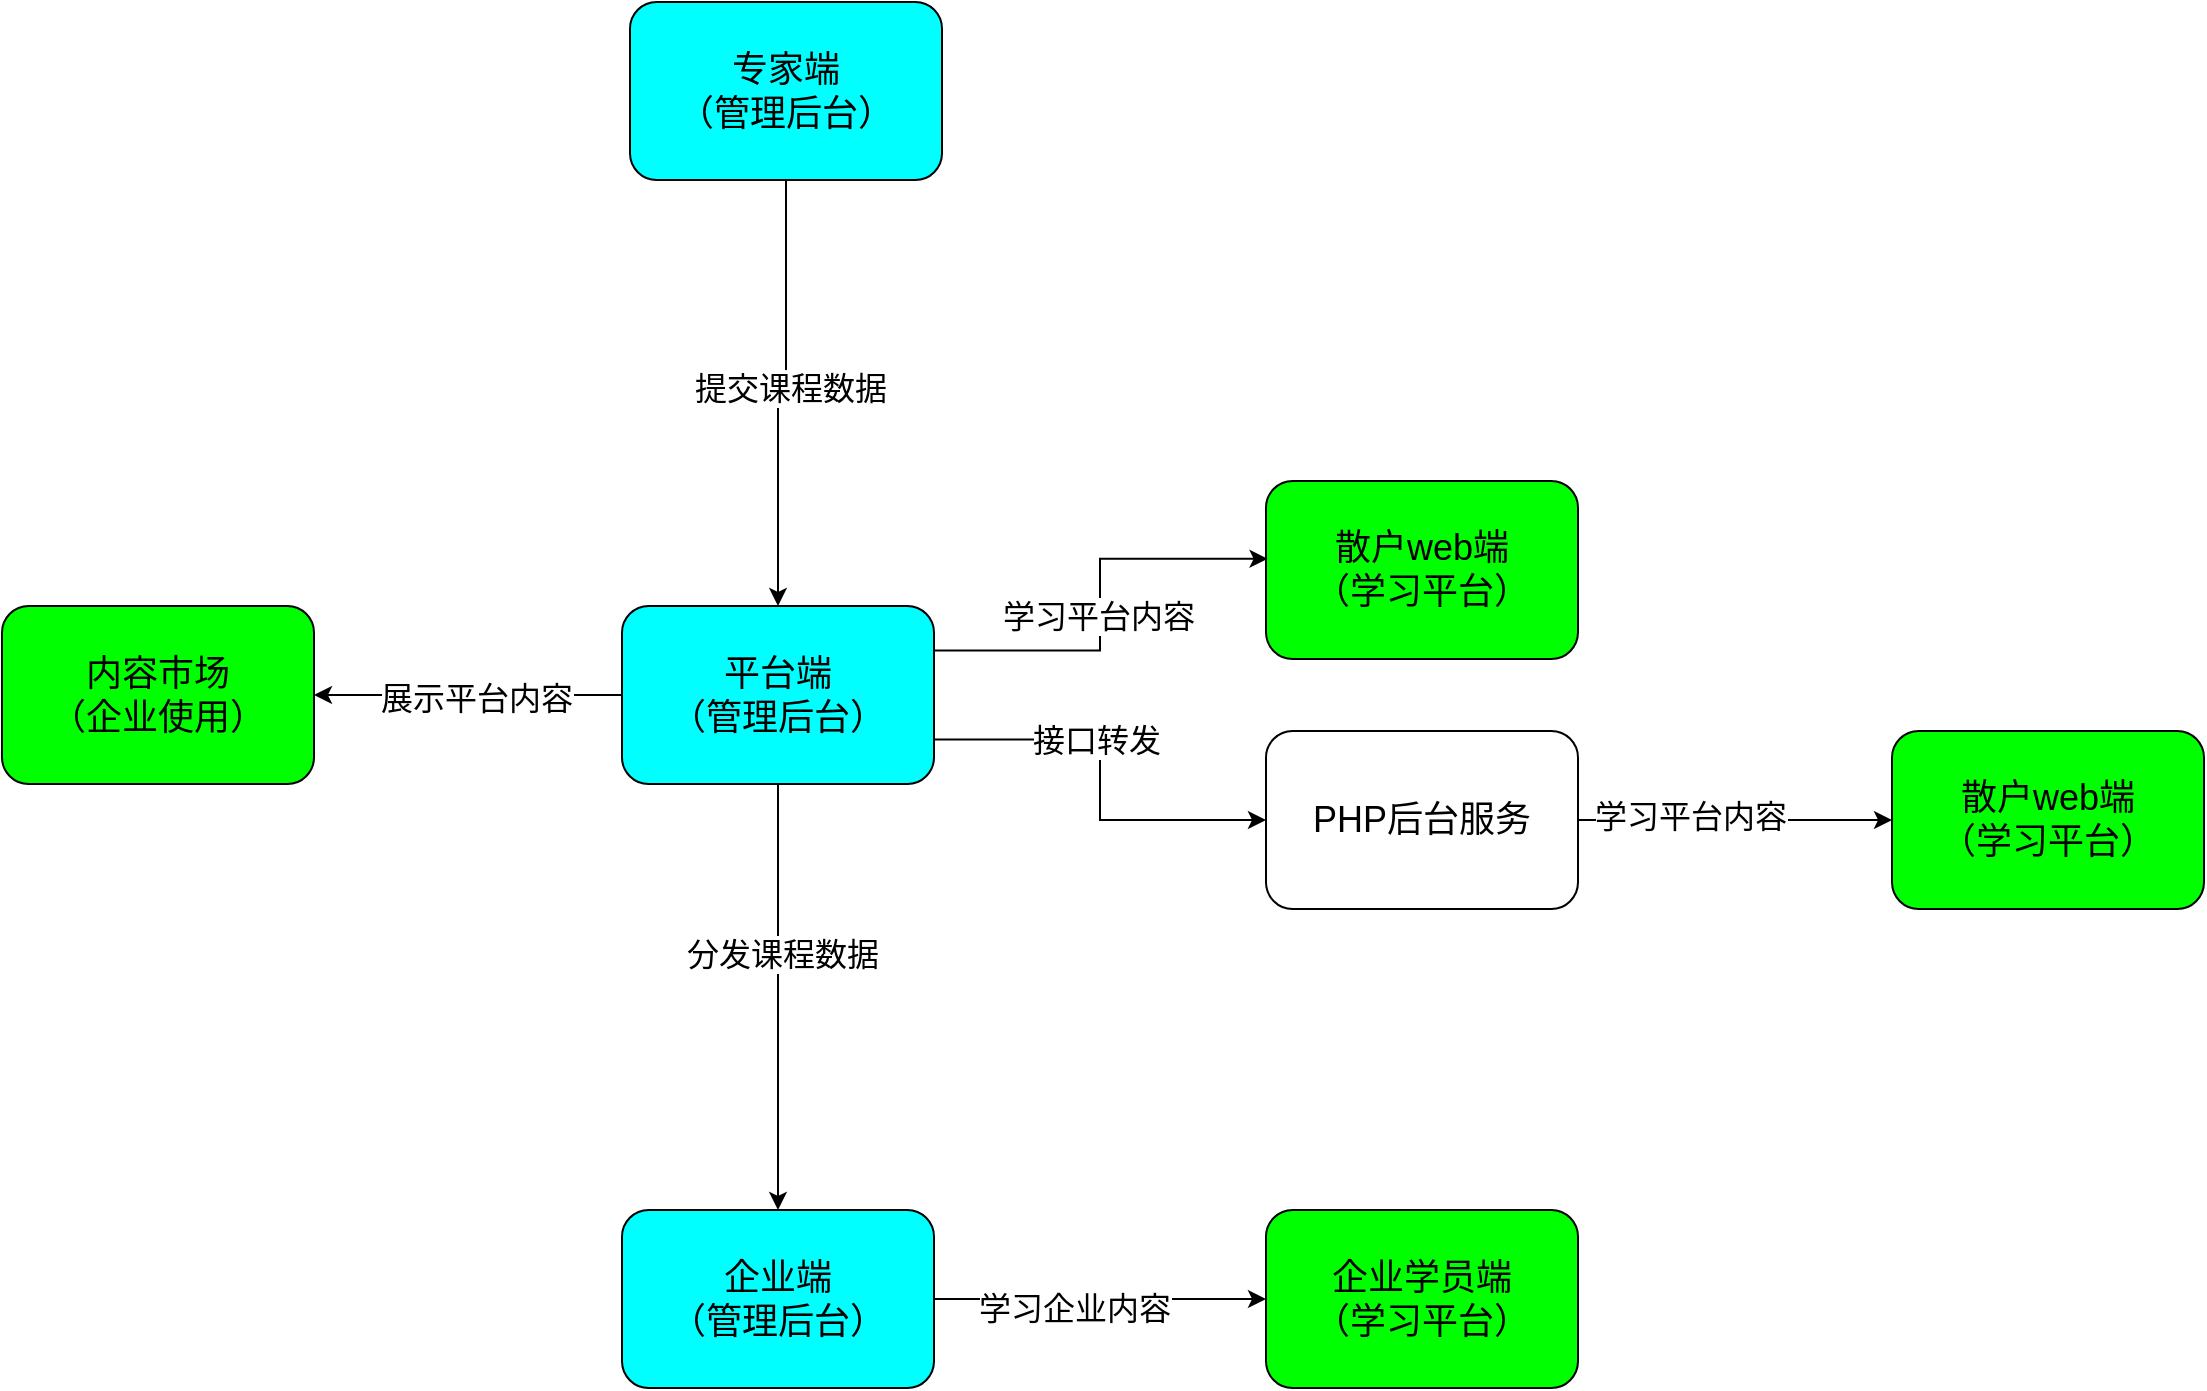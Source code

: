 <mxfile version="24.7.12">
  <diagram id="aS9pjdUC0Do7hMSleVWt" name="第 1 页">
    <mxGraphModel dx="1595" dy="855" grid="0" gridSize="10" guides="1" tooltips="1" connect="1" arrows="1" fold="1" page="1" pageScale="1" pageWidth="1654" pageHeight="1169" background="none" math="0" shadow="0">
      <root>
        <mxCell id="0" />
        <mxCell id="1" parent="0" />
        <mxCell id="2qyV6yxvEDa_F50FnwC7-4" style="edgeStyle=orthogonalEdgeStyle;rounded=0;orthogonalLoop=1;jettySize=auto;html=1;exitX=0.5;exitY=1;exitDx=0;exitDy=0;" edge="1" parent="1" source="2qyV6yxvEDa_F50FnwC7-1" target="2qyV6yxvEDa_F50FnwC7-2">
          <mxGeometry relative="1" as="geometry" />
        </mxCell>
        <mxCell id="2qyV6yxvEDa_F50FnwC7-5" value="&lt;font style=&quot;font-size: 16px;&quot;&gt;提交课程数据&lt;/font&gt;" style="edgeLabel;html=1;align=center;verticalAlign=middle;resizable=0;points=[];" vertex="1" connectable="0" parent="2qyV6yxvEDa_F50FnwC7-4">
          <mxGeometry x="-0.042" y="2" relative="1" as="geometry">
            <mxPoint as="offset" />
          </mxGeometry>
        </mxCell>
        <mxCell id="2qyV6yxvEDa_F50FnwC7-1" value="专家端&lt;br&gt;（管理后台）" style="rounded=1;whiteSpace=wrap;html=1;fontSize=18;fillColor=#00FFFF;" vertex="1" parent="1">
          <mxGeometry x="550" y="155" width="156" height="89" as="geometry" />
        </mxCell>
        <mxCell id="2qyV6yxvEDa_F50FnwC7-6" style="edgeStyle=orthogonalEdgeStyle;rounded=0;orthogonalLoop=1;jettySize=auto;html=1;exitX=0.5;exitY=1;exitDx=0;exitDy=0;" edge="1" parent="1" source="2qyV6yxvEDa_F50FnwC7-2" target="2qyV6yxvEDa_F50FnwC7-3">
          <mxGeometry relative="1" as="geometry" />
        </mxCell>
        <mxCell id="2qyV6yxvEDa_F50FnwC7-7" value="&lt;font style=&quot;font-size: 16px;&quot;&gt;分发课程数据&lt;/font&gt;" style="edgeLabel;html=1;align=center;verticalAlign=middle;resizable=0;points=[];" vertex="1" connectable="0" parent="2qyV6yxvEDa_F50FnwC7-6">
          <mxGeometry x="-0.207" y="2" relative="1" as="geometry">
            <mxPoint as="offset" />
          </mxGeometry>
        </mxCell>
        <mxCell id="2qyV6yxvEDa_F50FnwC7-12" style="edgeStyle=orthogonalEdgeStyle;rounded=0;orthogonalLoop=1;jettySize=auto;html=1;exitX=1;exitY=0.75;exitDx=0;exitDy=0;" edge="1" parent="1" source="2qyV6yxvEDa_F50FnwC7-2" target="2qyV6yxvEDa_F50FnwC7-10">
          <mxGeometry relative="1" as="geometry" />
        </mxCell>
        <mxCell id="2qyV6yxvEDa_F50FnwC7-15" value="接口转发" style="edgeLabel;html=1;align=center;verticalAlign=middle;resizable=0;points=[];fontSize=16;" vertex="1" connectable="0" parent="2qyV6yxvEDa_F50FnwC7-12">
          <mxGeometry x="-0.193" y="-2" relative="1" as="geometry">
            <mxPoint as="offset" />
          </mxGeometry>
        </mxCell>
        <mxCell id="2qyV6yxvEDa_F50FnwC7-18" style="edgeStyle=orthogonalEdgeStyle;rounded=0;orthogonalLoop=1;jettySize=auto;html=1;exitX=0;exitY=0.5;exitDx=0;exitDy=0;" edge="1" parent="1" source="2qyV6yxvEDa_F50FnwC7-2" target="2qyV6yxvEDa_F50FnwC7-17">
          <mxGeometry relative="1" as="geometry" />
        </mxCell>
        <mxCell id="2qyV6yxvEDa_F50FnwC7-19" value="展示平台内容" style="edgeLabel;html=1;align=center;verticalAlign=middle;resizable=0;points=[];fontSize=16;" vertex="1" connectable="0" parent="2qyV6yxvEDa_F50FnwC7-18">
          <mxGeometry x="-0.045" y="1" relative="1" as="geometry">
            <mxPoint as="offset" />
          </mxGeometry>
        </mxCell>
        <mxCell id="2qyV6yxvEDa_F50FnwC7-2" value="平台端&lt;br&gt;（管理后台）" style="rounded=1;whiteSpace=wrap;html=1;fontSize=18;fillColor=#00FFFF;" vertex="1" parent="1">
          <mxGeometry x="546" y="457" width="156" height="89" as="geometry" />
        </mxCell>
        <mxCell id="2qyV6yxvEDa_F50FnwC7-21" style="edgeStyle=orthogonalEdgeStyle;rounded=0;orthogonalLoop=1;jettySize=auto;html=1;exitX=1;exitY=0.5;exitDx=0;exitDy=0;" edge="1" parent="1" source="2qyV6yxvEDa_F50FnwC7-3" target="2qyV6yxvEDa_F50FnwC7-20">
          <mxGeometry relative="1" as="geometry" />
        </mxCell>
        <mxCell id="2qyV6yxvEDa_F50FnwC7-22" value="学习企业内容" style="edgeLabel;html=1;align=center;verticalAlign=middle;resizable=0;points=[];fontSize=16;" vertex="1" connectable="0" parent="2qyV6yxvEDa_F50FnwC7-21">
          <mxGeometry x="-0.163" y="-4" relative="1" as="geometry">
            <mxPoint as="offset" />
          </mxGeometry>
        </mxCell>
        <mxCell id="2qyV6yxvEDa_F50FnwC7-3" value="企业端&lt;br&gt;（管理后台）" style="rounded=1;whiteSpace=wrap;html=1;fontSize=18;fillColor=#00FFFF;" vertex="1" parent="1">
          <mxGeometry x="546" y="759" width="156" height="89" as="geometry" />
        </mxCell>
        <mxCell id="2qyV6yxvEDa_F50FnwC7-8" value="散户web端&lt;br&gt;（学习平台）" style="rounded=1;whiteSpace=wrap;html=1;fontSize=18;fillColor=#00FF00;" vertex="1" parent="1">
          <mxGeometry x="868" y="394.5" width="156" height="89" as="geometry" />
        </mxCell>
        <mxCell id="2qyV6yxvEDa_F50FnwC7-9" value="散户web端&lt;br&gt;（学习平台）" style="rounded=1;whiteSpace=wrap;html=1;fontSize=18;fillColor=#00FF00;" vertex="1" parent="1">
          <mxGeometry x="1181" y="519.5" width="156" height="89" as="geometry" />
        </mxCell>
        <mxCell id="2qyV6yxvEDa_F50FnwC7-13" style="edgeStyle=orthogonalEdgeStyle;rounded=0;orthogonalLoop=1;jettySize=auto;html=1;exitX=1;exitY=0.5;exitDx=0;exitDy=0;entryX=0;entryY=0.5;entryDx=0;entryDy=0;" edge="1" parent="1" source="2qyV6yxvEDa_F50FnwC7-10" target="2qyV6yxvEDa_F50FnwC7-9">
          <mxGeometry relative="1" as="geometry" />
        </mxCell>
        <mxCell id="2qyV6yxvEDa_F50FnwC7-16" value="学习平台内容" style="edgeLabel;html=1;align=center;verticalAlign=middle;resizable=0;points=[];fontSize=16;" vertex="1" connectable="0" parent="2qyV6yxvEDa_F50FnwC7-13">
          <mxGeometry x="-0.29" y="2" relative="1" as="geometry">
            <mxPoint as="offset" />
          </mxGeometry>
        </mxCell>
        <mxCell id="2qyV6yxvEDa_F50FnwC7-10" value="PHP后台服务" style="rounded=1;whiteSpace=wrap;html=1;fontSize=18;fillColor=#FFFFFF;" vertex="1" parent="1">
          <mxGeometry x="868" y="519.5" width="156" height="89" as="geometry" />
        </mxCell>
        <mxCell id="2qyV6yxvEDa_F50FnwC7-11" style="edgeStyle=orthogonalEdgeStyle;rounded=0;orthogonalLoop=1;jettySize=auto;html=1;exitX=1;exitY=0.25;exitDx=0;exitDy=0;entryX=0.005;entryY=0.437;entryDx=0;entryDy=0;entryPerimeter=0;" edge="1" parent="1" source="2qyV6yxvEDa_F50FnwC7-2" target="2qyV6yxvEDa_F50FnwC7-8">
          <mxGeometry relative="1" as="geometry" />
        </mxCell>
        <mxCell id="2qyV6yxvEDa_F50FnwC7-14" value="学习平台内容" style="edgeLabel;html=1;align=center;verticalAlign=middle;resizable=0;points=[];fontSize=16;" vertex="1" connectable="0" parent="2qyV6yxvEDa_F50FnwC7-11">
          <mxGeometry x="-0.051" y="1" relative="1" as="geometry">
            <mxPoint as="offset" />
          </mxGeometry>
        </mxCell>
        <mxCell id="2qyV6yxvEDa_F50FnwC7-17" value="内容市场&lt;br&gt;（企业使用&lt;span style=&quot;background-color: initial;&quot;&gt;）&lt;/span&gt;" style="rounded=1;whiteSpace=wrap;html=1;fontSize=18;fillColor=#00FF00;" vertex="1" parent="1">
          <mxGeometry x="236" y="457" width="156" height="89" as="geometry" />
        </mxCell>
        <mxCell id="2qyV6yxvEDa_F50FnwC7-20" value="企业学员端&lt;br&gt;（学习平台）" style="rounded=1;whiteSpace=wrap;html=1;fontSize=18;fillColor=#00FF00;" vertex="1" parent="1">
          <mxGeometry x="868" y="759" width="156" height="89" as="geometry" />
        </mxCell>
      </root>
    </mxGraphModel>
  </diagram>
</mxfile>
